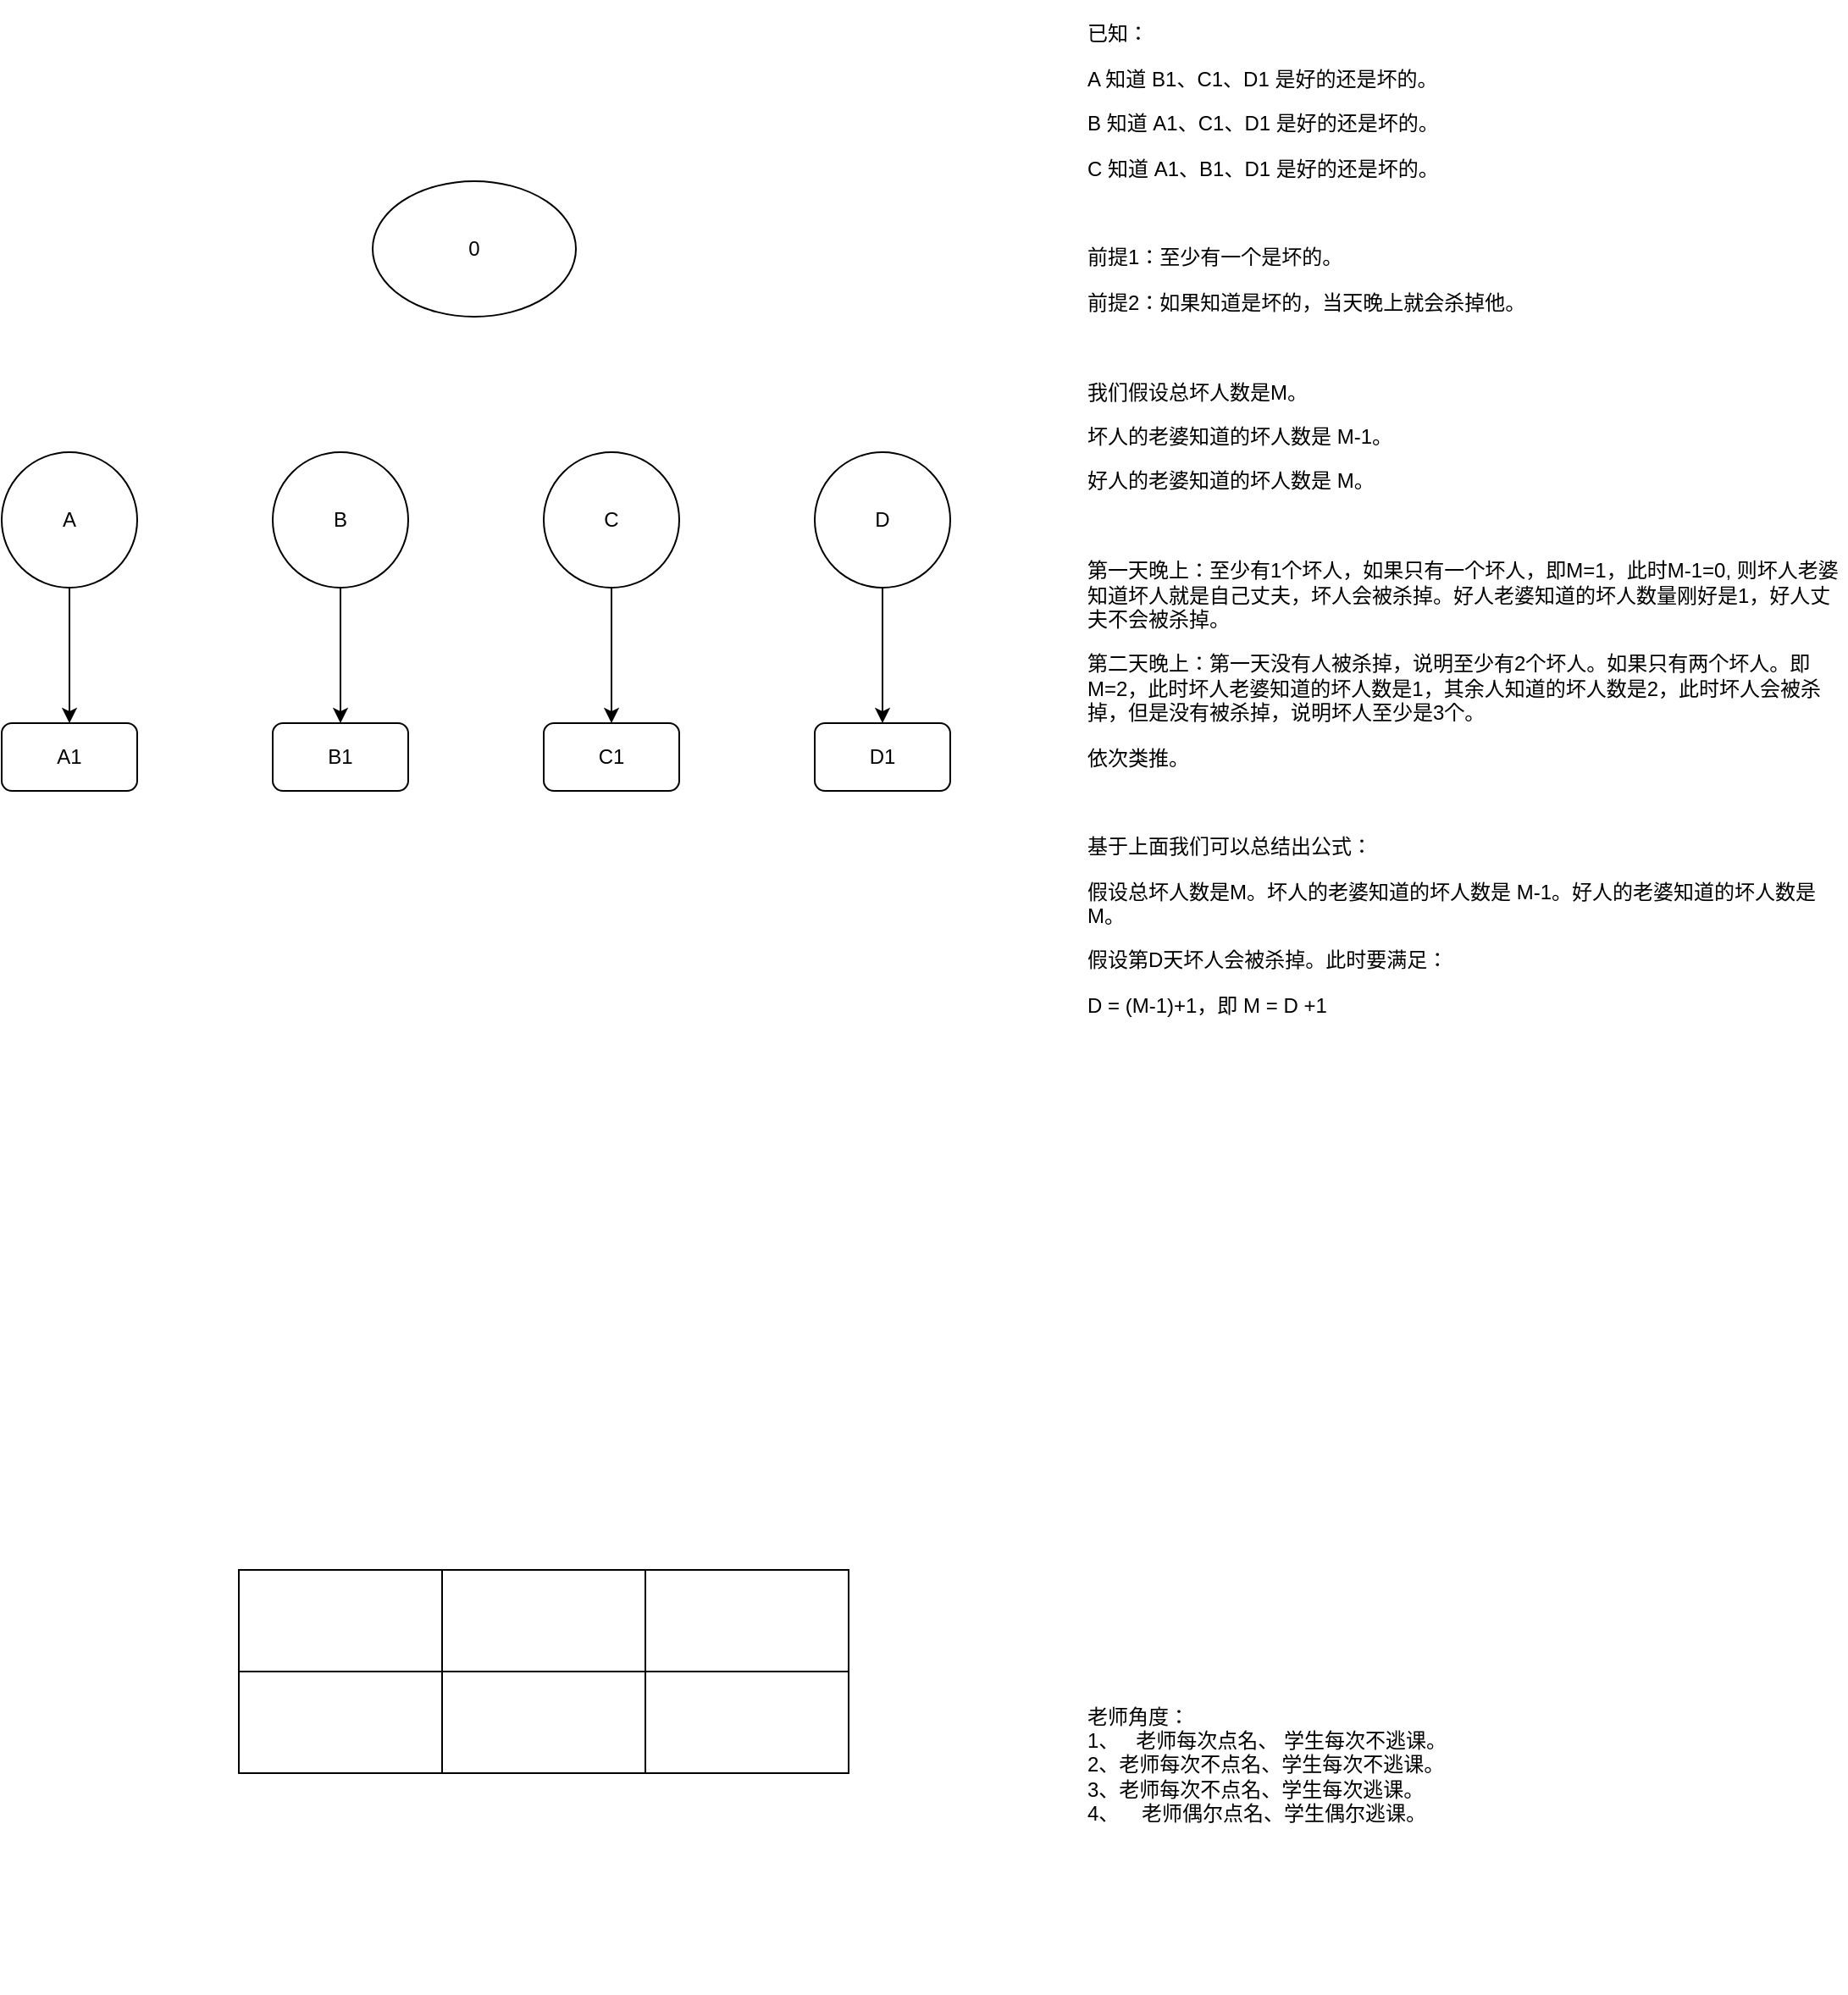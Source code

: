 <mxfile version="27.1.4">
  <diagram name="第 1 页" id="EFmBZRuirdAsGHDMGHzY">
    <mxGraphModel dx="1246" dy="590" grid="1" gridSize="10" guides="1" tooltips="1" connect="1" arrows="1" fold="1" page="1" pageScale="1" pageWidth="4800" pageHeight="4800" math="0" shadow="0">
      <root>
        <mxCell id="0" />
        <mxCell id="1" parent="0" />
        <mxCell id="g5C_LvDEkNhxmviA9g2l-10" style="edgeStyle=orthogonalEdgeStyle;rounded=0;orthogonalLoop=1;jettySize=auto;html=1;exitX=0.5;exitY=1;exitDx=0;exitDy=0;entryX=0.5;entryY=0;entryDx=0;entryDy=0;" edge="1" parent="1" source="g5C_LvDEkNhxmviA9g2l-1" target="g5C_LvDEkNhxmviA9g2l-6">
          <mxGeometry relative="1" as="geometry" />
        </mxCell>
        <mxCell id="g5C_LvDEkNhxmviA9g2l-1" value="A" style="ellipse;whiteSpace=wrap;html=1;aspect=fixed;" vertex="1" parent="1">
          <mxGeometry x="721" y="640" width="80" height="80" as="geometry" />
        </mxCell>
        <mxCell id="g5C_LvDEkNhxmviA9g2l-11" style="edgeStyle=orthogonalEdgeStyle;rounded=0;orthogonalLoop=1;jettySize=auto;html=1;exitX=0.5;exitY=1;exitDx=0;exitDy=0;entryX=0.5;entryY=0;entryDx=0;entryDy=0;" edge="1" parent="1" source="g5C_LvDEkNhxmviA9g2l-2" target="g5C_LvDEkNhxmviA9g2l-7">
          <mxGeometry relative="1" as="geometry" />
        </mxCell>
        <mxCell id="g5C_LvDEkNhxmviA9g2l-2" value="B" style="ellipse;whiteSpace=wrap;html=1;aspect=fixed;" vertex="1" parent="1">
          <mxGeometry x="881" y="640" width="80" height="80" as="geometry" />
        </mxCell>
        <mxCell id="g5C_LvDEkNhxmviA9g2l-12" style="edgeStyle=orthogonalEdgeStyle;rounded=0;orthogonalLoop=1;jettySize=auto;html=1;exitX=0.5;exitY=1;exitDx=0;exitDy=0;entryX=0.5;entryY=0;entryDx=0;entryDy=0;" edge="1" parent="1" source="g5C_LvDEkNhxmviA9g2l-3" target="g5C_LvDEkNhxmviA9g2l-8">
          <mxGeometry relative="1" as="geometry" />
        </mxCell>
        <mxCell id="g5C_LvDEkNhxmviA9g2l-3" value="C" style="ellipse;whiteSpace=wrap;html=1;aspect=fixed;" vertex="1" parent="1">
          <mxGeometry x="1041" y="640" width="80" height="80" as="geometry" />
        </mxCell>
        <mxCell id="g5C_LvDEkNhxmviA9g2l-13" style="edgeStyle=orthogonalEdgeStyle;rounded=0;orthogonalLoop=1;jettySize=auto;html=1;exitX=0.5;exitY=1;exitDx=0;exitDy=0;" edge="1" parent="1" source="g5C_LvDEkNhxmviA9g2l-4" target="g5C_LvDEkNhxmviA9g2l-9">
          <mxGeometry relative="1" as="geometry" />
        </mxCell>
        <mxCell id="g5C_LvDEkNhxmviA9g2l-4" value="D" style="ellipse;whiteSpace=wrap;html=1;aspect=fixed;" vertex="1" parent="1">
          <mxGeometry x="1201" y="640" width="80" height="80" as="geometry" />
        </mxCell>
        <mxCell id="g5C_LvDEkNhxmviA9g2l-5" value="0" style="ellipse;whiteSpace=wrap;html=1;" vertex="1" parent="1">
          <mxGeometry x="940" y="480" width="120" height="80" as="geometry" />
        </mxCell>
        <mxCell id="g5C_LvDEkNhxmviA9g2l-6" value="A1" style="rounded=1;whiteSpace=wrap;html=1;" vertex="1" parent="1">
          <mxGeometry x="721" y="800" width="80" height="40" as="geometry" />
        </mxCell>
        <mxCell id="g5C_LvDEkNhxmviA9g2l-7" value="B1" style="rounded=1;whiteSpace=wrap;html=1;" vertex="1" parent="1">
          <mxGeometry x="881" y="800" width="80" height="40" as="geometry" />
        </mxCell>
        <mxCell id="g5C_LvDEkNhxmviA9g2l-8" value="C1" style="rounded=1;whiteSpace=wrap;html=1;" vertex="1" parent="1">
          <mxGeometry x="1041" y="800" width="80" height="40" as="geometry" />
        </mxCell>
        <mxCell id="g5C_LvDEkNhxmviA9g2l-9" value="D1" style="rounded=1;whiteSpace=wrap;html=1;" vertex="1" parent="1">
          <mxGeometry x="1201" y="800" width="80" height="40" as="geometry" />
        </mxCell>
        <mxCell id="g5C_LvDEkNhxmviA9g2l-15" value="&lt;p&gt;已知：&lt;/p&gt;&lt;p&gt;A 知道 B1、C1、D1 是好的还是坏的。&lt;/p&gt;&lt;p&gt;B 知道 A1、C1、D1 是好的还是坏的。&lt;/p&gt;&lt;p&gt;C 知道 A1、B1、D1 是好的还是坏的。&lt;/p&gt;&lt;p&gt;&lt;br&gt;&lt;/p&gt;&lt;p&gt;前提1：至少有一个是坏的。&lt;/p&gt;&lt;p&gt;前提2：如果知道是坏的，当天晚上就会杀掉他。&lt;/p&gt;&lt;p&gt;&lt;br&gt;&lt;/p&gt;&lt;p&gt;我们假设总坏人数是M。&lt;/p&gt;&lt;p&gt;坏人的老婆知道的坏人数是 M-1。&lt;/p&gt;&lt;p&gt;好人的老婆知道的坏人数是 M。&lt;/p&gt;&lt;p&gt;&lt;br&gt;&lt;/p&gt;&lt;p&gt;第一天晚上：至少有1个坏人，如果只有一个坏人，即M=1，此时M-1=0, 则坏人老婆知道坏人就是自己丈夫，坏人会被杀掉。好人老婆知道的坏人数量刚好是1，好人丈夫不会被杀掉。&lt;/p&gt;&lt;p&gt;&lt;span style=&quot;background-color: transparent; color: light-dark(rgb(0, 0, 0), rgb(255, 255, 255));&quot;&gt;第二天晚上：第一天没有人被杀掉，说明至少有2个坏人。如果只有两个坏人。即M=2，此时坏人老婆知道的坏人数是1，其余人知道的坏人数是2，此时坏人会被杀掉，但是没有被杀掉，说明坏人至少是3个。&lt;/span&gt;&lt;/p&gt;&lt;p&gt;依次类推。&lt;/p&gt;&lt;p&gt;&lt;br&gt;&lt;/p&gt;&lt;p&gt;基于上面我们可以总结出公式：&lt;/p&gt;&lt;p&gt;假设总坏人数是M。&lt;span style=&quot;background-color: transparent; color: light-dark(rgb(0, 0, 0), rgb(255, 255, 255));&quot;&gt;坏人的老婆知道的坏人数是 M-1。&lt;/span&gt;&lt;span style=&quot;background-color: transparent; color: light-dark(rgb(0, 0, 0), rgb(255, 255, 255));&quot;&gt;好人的老婆知道的坏人数是 M。&lt;/span&gt;&lt;/p&gt;&lt;p&gt;&lt;span style=&quot;background-color: transparent; color: light-dark(rgb(0, 0, 0), rgb(255, 255, 255));&quot;&gt;假设第D天坏人会被杀掉。此时要满足：&lt;/span&gt;&lt;/p&gt;&lt;p&gt;D = (M-1)+1，即 M = D +1&lt;/p&gt;&lt;p&gt;&lt;br&gt;&lt;/p&gt;&lt;p&gt;&lt;br&gt;&lt;/p&gt;&lt;p&gt;&lt;br&gt;&lt;/p&gt;&lt;p&gt;&lt;br&gt;&lt;/p&gt;&lt;p&gt;&lt;br&gt;&lt;/p&gt;&lt;p&gt;&lt;br&gt;&lt;/p&gt;&lt;p&gt;&lt;br&gt;&lt;/p&gt;&lt;p&gt;&lt;br&gt;&lt;/p&gt;&lt;p&gt;&lt;br&gt;&lt;/p&gt;&lt;p&gt;&lt;br&gt;&lt;/p&gt;&lt;p&gt;&lt;br&gt;&lt;/p&gt;" style="text;html=1;align=left;verticalAlign=middle;whiteSpace=wrap;rounded=0;" vertex="1" parent="1">
          <mxGeometry x="1360" y="479" width="450" height="691" as="geometry" />
        </mxCell>
        <mxCell id="g5C_LvDEkNhxmviA9g2l-17" value="" style="rounded=0;whiteSpace=wrap;html=1;" vertex="1" parent="1">
          <mxGeometry x="861" y="1300" width="120" height="60" as="geometry" />
        </mxCell>
        <mxCell id="g5C_LvDEkNhxmviA9g2l-18" value="" style="rounded=0;whiteSpace=wrap;html=1;" vertex="1" parent="1">
          <mxGeometry x="861" y="1360" width="120" height="60" as="geometry" />
        </mxCell>
        <mxCell id="g5C_LvDEkNhxmviA9g2l-19" value="" style="rounded=0;whiteSpace=wrap;html=1;" vertex="1" parent="1">
          <mxGeometry x="981" y="1300" width="120" height="60" as="geometry" />
        </mxCell>
        <mxCell id="g5C_LvDEkNhxmviA9g2l-20" value="" style="rounded=0;whiteSpace=wrap;html=1;" vertex="1" parent="1">
          <mxGeometry x="981" y="1360" width="120" height="60" as="geometry" />
        </mxCell>
        <mxCell id="g5C_LvDEkNhxmviA9g2l-21" value="" style="rounded=0;whiteSpace=wrap;html=1;" vertex="1" parent="1">
          <mxGeometry x="1101" y="1360" width="120" height="60" as="geometry" />
        </mxCell>
        <mxCell id="g5C_LvDEkNhxmviA9g2l-22" value="" style="rounded=0;whiteSpace=wrap;html=1;" vertex="1" parent="1">
          <mxGeometry x="1101" y="1300" width="120" height="60" as="geometry" />
        </mxCell>
        <mxCell id="g5C_LvDEkNhxmviA9g2l-25" value="&lt;div&gt;老师角度：&lt;/div&gt;1、&amp;nbsp; &amp;nbsp;老师每次点名、 学生每次不逃课。&lt;div&gt;2、老师每次不点名、学生每次不逃课。&lt;/div&gt;&lt;div&gt;3、老师每次不点名、学生每次逃课。&lt;/div&gt;&lt;div&gt;4、&amp;nbsp; &amp;nbsp; 老师偶尔点名、学生偶尔逃课。&lt;/div&gt;" style="text;html=1;align=left;verticalAlign=middle;whiteSpace=wrap;rounded=0;" vertex="1" parent="1">
          <mxGeometry x="1360" y="1280" width="300" height="270" as="geometry" />
        </mxCell>
      </root>
    </mxGraphModel>
  </diagram>
</mxfile>
